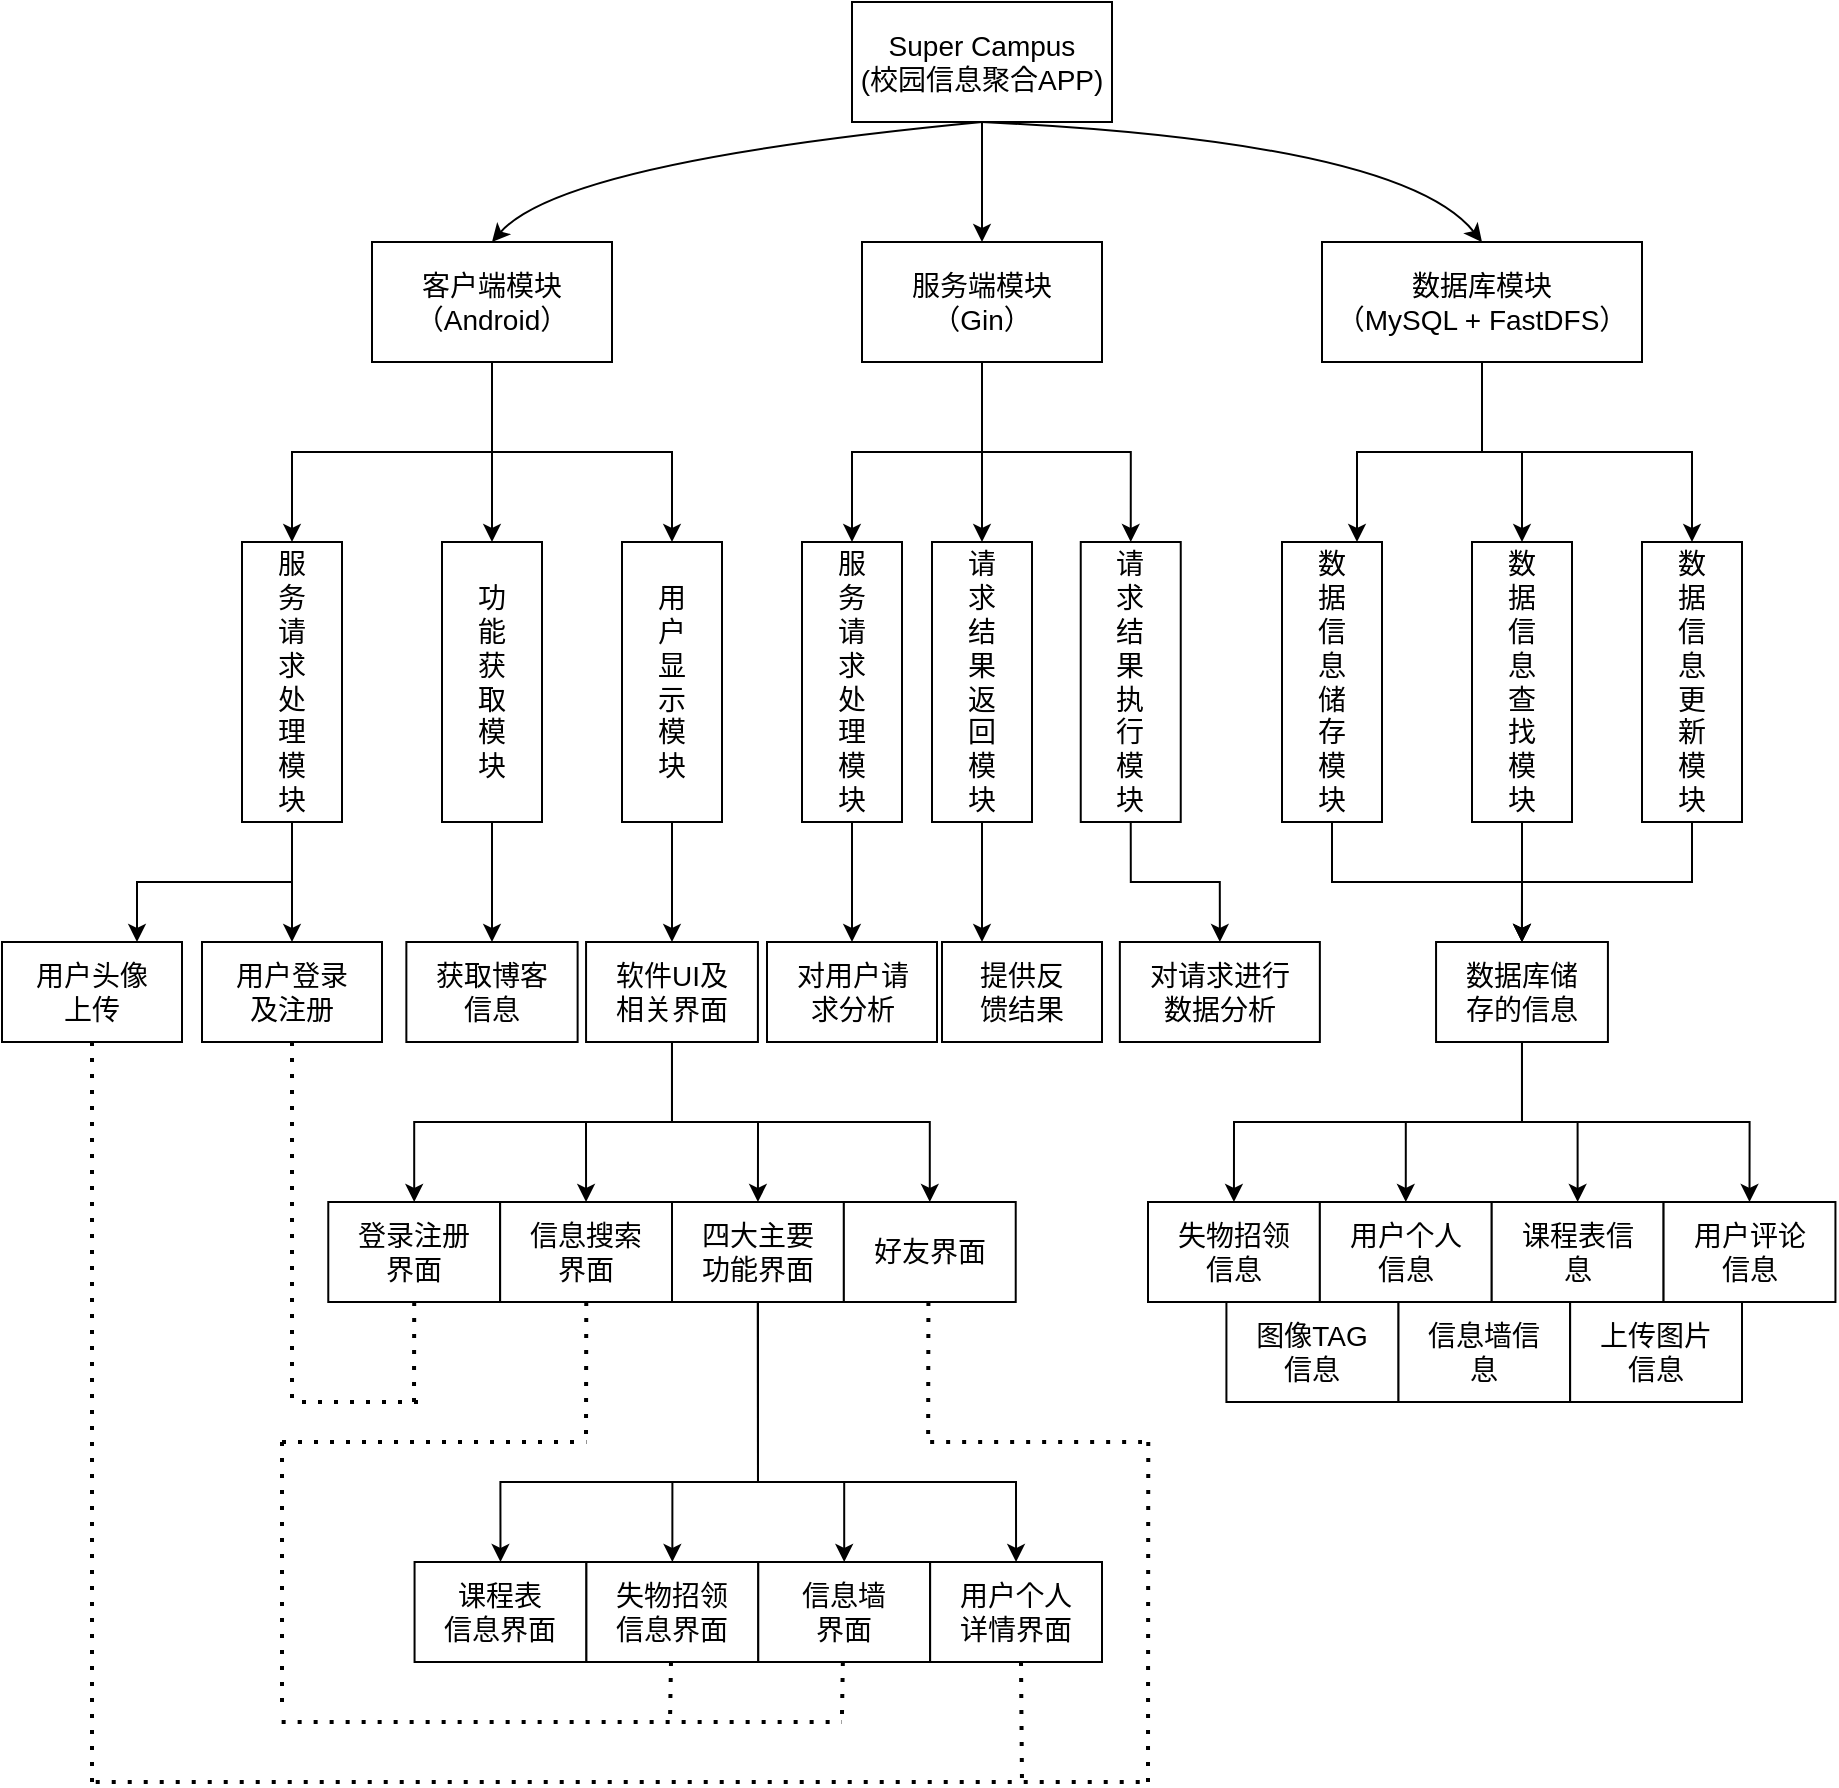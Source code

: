 <mxfile version="15.8.2" type="device"><diagram id="Rdvw2T7YXAaxlSQQ9YMQ" name="Page-1"><mxGraphModel dx="1865" dy="585" grid="1" gridSize="10" guides="1" tooltips="1" connect="1" arrows="1" fold="1" page="1" pageScale="1" pageWidth="827" pageHeight="1169" math="0" shadow="0"><root><mxCell id="0"/><mxCell id="1" parent="0"/><mxCell id="AljWCyli1POCgDik0a1h-9" value="" style="edgeStyle=orthogonalEdgeStyle;rounded=0;orthogonalLoop=1;jettySize=auto;html=1;" parent="1" source="AljWCyli1POCgDik0a1h-1" target="AljWCyli1POCgDik0a1h-8" edge="1"><mxGeometry relative="1" as="geometry"/></mxCell><mxCell id="AljWCyli1POCgDik0a1h-1" value="&lt;font style=&quot;font-size: 14px&quot;&gt;Super Campus&lt;br&gt;(校园信息聚合APP)&lt;br&gt;&lt;/font&gt;" style="rounded=0;whiteSpace=wrap;html=1;" parent="1" vertex="1"><mxGeometry x="335" y="20" width="130" height="60" as="geometry"/></mxCell><mxCell id="AljWCyli1POCgDik0a1h-3" value="" style="curved=1;endArrow=classic;html=1;exitX=0.5;exitY=1;exitDx=0;exitDy=0;entryX=0.5;entryY=0;entryDx=0;entryDy=0;" parent="1" source="AljWCyli1POCgDik0a1h-1" target="AljWCyli1POCgDik0a1h-4" edge="1"><mxGeometry width="50" height="50" relative="1" as="geometry"><mxPoint x="390" y="220" as="sourcePoint"/><mxPoint x="180" y="150" as="targetPoint"/><Array as="points"><mxPoint x="190" y="100"/></Array></mxGeometry></mxCell><mxCell id="AljWCyli1POCgDik0a1h-27" style="edgeStyle=orthogonalEdgeStyle;rounded=0;orthogonalLoop=1;jettySize=auto;html=1;exitX=0.5;exitY=1;exitDx=0;exitDy=0;entryX=0.5;entryY=0;entryDx=0;entryDy=0;fontSize=14;" parent="1" source="AljWCyli1POCgDik0a1h-4" target="AljWCyli1POCgDik0a1h-20" edge="1"><mxGeometry relative="1" as="geometry"/></mxCell><mxCell id="AljWCyli1POCgDik0a1h-28" style="edgeStyle=orthogonalEdgeStyle;rounded=0;orthogonalLoop=1;jettySize=auto;html=1;exitX=0.5;exitY=1;exitDx=0;exitDy=0;entryX=0.5;entryY=0;entryDx=0;entryDy=0;fontSize=14;" parent="1" source="AljWCyli1POCgDik0a1h-4" target="AljWCyli1POCgDik0a1h-25" edge="1"><mxGeometry relative="1" as="geometry"/></mxCell><mxCell id="AljWCyli1POCgDik0a1h-29" style="edgeStyle=orthogonalEdgeStyle;rounded=0;orthogonalLoop=1;jettySize=auto;html=1;exitX=0.5;exitY=1;exitDx=0;exitDy=0;entryX=0.5;entryY=0;entryDx=0;entryDy=0;fontSize=14;" parent="1" source="AljWCyli1POCgDik0a1h-4" target="AljWCyli1POCgDik0a1h-26" edge="1"><mxGeometry relative="1" as="geometry"/></mxCell><mxCell id="AljWCyli1POCgDik0a1h-4" value="&lt;font style=&quot;font-size: 14px&quot;&gt;客户端模块&lt;br&gt;（Android）&lt;br&gt;&lt;/font&gt;" style="rounded=0;whiteSpace=wrap;html=1;" parent="1" vertex="1"><mxGeometry x="95" y="140" width="120" height="60" as="geometry"/></mxCell><mxCell id="AljWCyli1POCgDik0a1h-50" style="edgeStyle=orthogonalEdgeStyle;rounded=0;orthogonalLoop=1;jettySize=auto;html=1;entryX=0.5;entryY=0;entryDx=0;entryDy=0;fontSize=14;exitX=0.5;exitY=1;exitDx=0;exitDy=0;" parent="1" source="AljWCyli1POCgDik0a1h-8" target="AljWCyli1POCgDik0a1h-42" edge="1"><mxGeometry relative="1" as="geometry"><mxPoint x="410" y="245" as="sourcePoint"/></mxGeometry></mxCell><mxCell id="AljWCyli1POCgDik0a1h-51" style="edgeStyle=orthogonalEdgeStyle;rounded=0;orthogonalLoop=1;jettySize=auto;html=1;exitX=0.5;exitY=1;exitDx=0;exitDy=0;entryX=0.5;entryY=0;entryDx=0;entryDy=0;fontSize=14;" parent="1" source="AljWCyli1POCgDik0a1h-8" target="AljWCyli1POCgDik0a1h-44" edge="1"><mxGeometry relative="1" as="geometry"/></mxCell><mxCell id="AljWCyli1POCgDik0a1h-52" style="edgeStyle=orthogonalEdgeStyle;rounded=0;orthogonalLoop=1;jettySize=auto;html=1;exitX=0.5;exitY=1;exitDx=0;exitDy=0;entryX=0.5;entryY=0;entryDx=0;entryDy=0;fontSize=14;" parent="1" source="AljWCyli1POCgDik0a1h-8" target="AljWCyli1POCgDik0a1h-46" edge="1"><mxGeometry relative="1" as="geometry"/></mxCell><mxCell id="AljWCyli1POCgDik0a1h-8" value="&lt;font style=&quot;font-size: 14px&quot;&gt;服务端模块&lt;br&gt;（Gin）&lt;br&gt;&lt;/font&gt;" style="rounded=0;whiteSpace=wrap;html=1;rotation=0;" parent="1" vertex="1"><mxGeometry x="340" y="140" width="120" height="60" as="geometry"/></mxCell><mxCell id="AljWCyli1POCgDik0a1h-80" style="edgeStyle=orthogonalEdgeStyle;rounded=0;orthogonalLoop=1;jettySize=auto;html=1;exitX=0.5;exitY=1;exitDx=0;exitDy=0;entryX=0.75;entryY=0;entryDx=0;entryDy=0;fontSize=14;" parent="1" source="AljWCyli1POCgDik0a1h-11" target="AljWCyli1POCgDik0a1h-76" edge="1"><mxGeometry relative="1" as="geometry"/></mxCell><mxCell id="AljWCyli1POCgDik0a1h-81" style="edgeStyle=orthogonalEdgeStyle;rounded=0;orthogonalLoop=1;jettySize=auto;html=1;exitX=0.5;exitY=1;exitDx=0;exitDy=0;entryX=0.5;entryY=0;entryDx=0;entryDy=0;fontSize=14;" parent="1" source="AljWCyli1POCgDik0a1h-11" target="AljWCyli1POCgDik0a1h-77" edge="1"><mxGeometry relative="1" as="geometry"/></mxCell><mxCell id="AljWCyli1POCgDik0a1h-82" style="edgeStyle=orthogonalEdgeStyle;rounded=0;orthogonalLoop=1;jettySize=auto;html=1;exitX=0.5;exitY=1;exitDx=0;exitDy=0;entryX=0.5;entryY=0;entryDx=0;entryDy=0;fontSize=14;" parent="1" source="AljWCyli1POCgDik0a1h-11" target="AljWCyli1POCgDik0a1h-79" edge="1"><mxGeometry relative="1" as="geometry"/></mxCell><mxCell id="AljWCyli1POCgDik0a1h-11" value="&lt;font style=&quot;font-size: 14px&quot;&gt;数据库模块&lt;br&gt;（MySQL + FastDFS）&lt;br&gt;&lt;/font&gt;" style="rounded=0;whiteSpace=wrap;html=1;" parent="1" vertex="1"><mxGeometry x="570" y="140" width="160" height="60" as="geometry"/></mxCell><mxCell id="AljWCyli1POCgDik0a1h-34" style="edgeStyle=orthogonalEdgeStyle;rounded=0;orthogonalLoop=1;jettySize=auto;html=1;entryX=0;entryY=0.25;entryDx=0;entryDy=0;fontSize=14;exitX=0.5;exitY=1;exitDx=0;exitDy=0;" parent="1" source="AljWCyli1POCgDik0a1h-20" target="AljWCyli1POCgDik0a1h-32" edge="1"><mxGeometry relative="1" as="geometry"><mxPoint x="55" y="438" as="sourcePoint"/></mxGeometry></mxCell><mxCell id="AljWCyli1POCgDik0a1h-35" style="edgeStyle=orthogonalEdgeStyle;rounded=0;orthogonalLoop=1;jettySize=auto;html=1;exitX=0.5;exitY=1;exitDx=0;exitDy=0;entryX=0;entryY=0.5;entryDx=0;entryDy=0;fontSize=14;" parent="1" source="AljWCyli1POCgDik0a1h-20" target="AljWCyli1POCgDik0a1h-33" edge="1"><mxGeometry relative="1" as="geometry"/></mxCell><mxCell id="AljWCyli1POCgDik0a1h-20" value="服务请求处理模块" style="rounded=0;whiteSpace=wrap;html=1;fontSize=14;verticalAlign=middle;spacingTop=0;spacingBottom=0;spacing=15;" parent="1" vertex="1"><mxGeometry x="30" y="290" width="50" height="140" as="geometry"/></mxCell><mxCell id="AljWCyli1POCgDik0a1h-39" style="edgeStyle=orthogonalEdgeStyle;rounded=0;orthogonalLoop=1;jettySize=auto;html=1;exitX=0.5;exitY=1;exitDx=0;exitDy=0;entryX=0;entryY=0.5;entryDx=0;entryDy=0;fontSize=14;" parent="1" source="AljWCyli1POCgDik0a1h-25" target="AljWCyli1POCgDik0a1h-38" edge="1"><mxGeometry relative="1" as="geometry"/></mxCell><mxCell id="AljWCyli1POCgDik0a1h-25" value="功能获取模块" style="rounded=0;whiteSpace=wrap;html=1;fontSize=14;verticalAlign=middle;spacingTop=0;spacingBottom=0;spacing=15;" parent="1" vertex="1"><mxGeometry x="130" y="290" width="50" height="140" as="geometry"/></mxCell><mxCell id="AljWCyli1POCgDik0a1h-37" style="edgeStyle=orthogonalEdgeStyle;rounded=0;orthogonalLoop=1;jettySize=auto;html=1;exitX=0.5;exitY=1;exitDx=0;exitDy=0;entryX=0;entryY=0.5;entryDx=0;entryDy=0;fontSize=14;" parent="1" source="AljWCyli1POCgDik0a1h-26" target="AljWCyli1POCgDik0a1h-36" edge="1"><mxGeometry relative="1" as="geometry"/></mxCell><mxCell id="AljWCyli1POCgDik0a1h-26" value="用户显示模块" style="rounded=0;whiteSpace=wrap;html=1;fontSize=14;verticalAlign=middle;spacingTop=0;spacingBottom=0;spacing=15;" parent="1" vertex="1"><mxGeometry x="220" y="290" width="50" height="140" as="geometry"/></mxCell><mxCell id="AljWCyli1POCgDik0a1h-30" value="" style="curved=1;endArrow=classic;html=1;exitX=0.5;exitY=1;exitDx=0;exitDy=0;entryX=0.5;entryY=0;entryDx=0;entryDy=0;horizontal=1;" parent="1" target="AljWCyli1POCgDik0a1h-11" edge="1" source="AljWCyli1POCgDik0a1h-1"><mxGeometry width="50" height="50" relative="1" as="geometry"><mxPoint x="405" y="90" as="sourcePoint"/><mxPoint x="160" y="140" as="targetPoint"/><Array as="points"><mxPoint x="610" y="90"/></Array></mxGeometry></mxCell><mxCell id="AljWCyli1POCgDik0a1h-32" value="用户头像上传" style="rounded=0;whiteSpace=wrap;html=1;fontSize=14;verticalAlign=middle;spacingTop=0;spacingBottom=0;spacing=15;direction=south;" parent="1" vertex="1"><mxGeometry x="-90" y="490" width="90" height="50" as="geometry"/></mxCell><mxCell id="AljWCyli1POCgDik0a1h-33" value="用户登录及注册" style="rounded=0;whiteSpace=wrap;html=1;fontSize=14;verticalAlign=middle;spacingTop=0;spacingBottom=0;spacing=15;direction=south;" parent="1" vertex="1"><mxGeometry x="10" y="490" width="90" height="50" as="geometry"/></mxCell><mxCell id="OMlubbJKHIVhJMEwJ_Ep-5" style="edgeStyle=orthogonalEdgeStyle;rounded=0;orthogonalLoop=1;jettySize=auto;html=1;exitX=1;exitY=0.5;exitDx=0;exitDy=0;entryX=0;entryY=0.5;entryDx=0;entryDy=0;" parent="1" source="AljWCyli1POCgDik0a1h-36" target="OMlubbJKHIVhJMEwJ_Ep-1" edge="1"><mxGeometry relative="1" as="geometry"/></mxCell><mxCell id="OMlubbJKHIVhJMEwJ_Ep-6" style="edgeStyle=orthogonalEdgeStyle;rounded=0;orthogonalLoop=1;jettySize=auto;html=1;exitX=1;exitY=0.5;exitDx=0;exitDy=0;entryX=0;entryY=0.5;entryDx=0;entryDy=0;" parent="1" source="AljWCyli1POCgDik0a1h-36" target="OMlubbJKHIVhJMEwJ_Ep-2" edge="1"><mxGeometry relative="1" as="geometry"/></mxCell><mxCell id="OMlubbJKHIVhJMEwJ_Ep-7" style="edgeStyle=orthogonalEdgeStyle;rounded=0;orthogonalLoop=1;jettySize=auto;html=1;exitX=1;exitY=0.5;exitDx=0;exitDy=0;entryX=0;entryY=0.5;entryDx=0;entryDy=0;" parent="1" source="AljWCyli1POCgDik0a1h-36" target="OMlubbJKHIVhJMEwJ_Ep-3" edge="1"><mxGeometry relative="1" as="geometry"/></mxCell><mxCell id="OMlubbJKHIVhJMEwJ_Ep-8" style="edgeStyle=orthogonalEdgeStyle;rounded=0;orthogonalLoop=1;jettySize=auto;html=1;exitX=1;exitY=0.5;exitDx=0;exitDy=0;entryX=0;entryY=0.5;entryDx=0;entryDy=0;" parent="1" source="AljWCyli1POCgDik0a1h-36" target="OMlubbJKHIVhJMEwJ_Ep-4" edge="1"><mxGeometry relative="1" as="geometry"/></mxCell><mxCell id="AljWCyli1POCgDik0a1h-36" value="软件UI及相关界面" style="rounded=0;whiteSpace=wrap;html=1;fontSize=14;verticalAlign=middle;spacingTop=0;spacingBottom=0;spacing=15;direction=south;" parent="1" vertex="1"><mxGeometry x="202.03" y="490" width="85.93" height="50" as="geometry"/></mxCell><mxCell id="AljWCyli1POCgDik0a1h-38" value="获取博客信息" style="rounded=0;whiteSpace=wrap;html=1;fontSize=14;verticalAlign=middle;spacingTop=0;spacingBottom=0;spacing=15;direction=south;" parent="1" vertex="1"><mxGeometry x="112.18" y="490" width="85.63" height="50" as="geometry"/></mxCell><mxCell id="hhIEqioRLkYmL_E6mRih-4" style="edgeStyle=orthogonalEdgeStyle;rounded=0;orthogonalLoop=1;jettySize=auto;html=1;exitX=0.5;exitY=1;exitDx=0;exitDy=0;entryX=1;entryY=0.5;entryDx=0;entryDy=0;" parent="1" source="AljWCyli1POCgDik0a1h-42" target="AljWCyli1POCgDik0a1h-47" edge="1"><mxGeometry relative="1" as="geometry"/></mxCell><mxCell id="AljWCyli1POCgDik0a1h-42" value="&lt;font style=&quot;font-size: 14px&quot;&gt;服务请求处理模块&lt;/font&gt;" style="rounded=0;whiteSpace=wrap;html=1;fontSize=14;verticalAlign=middle;spacingTop=0;spacingBottom=0;spacing=13;" parent="1" vertex="1"><mxGeometry x="310" y="290" width="50" height="140" as="geometry"/></mxCell><mxCell id="hhIEqioRLkYmL_E6mRih-5" style="edgeStyle=orthogonalEdgeStyle;rounded=0;orthogonalLoop=1;jettySize=auto;html=1;exitX=0.5;exitY=1;exitDx=0;exitDy=0;entryX=0;entryY=0.75;entryDx=0;entryDy=0;" parent="1" source="AljWCyli1POCgDik0a1h-44" target="hhIEqioRLkYmL_E6mRih-1" edge="1"><mxGeometry relative="1" as="geometry"/></mxCell><mxCell id="AljWCyli1POCgDik0a1h-44" value="请求结果返回模块" style="rounded=0;whiteSpace=wrap;html=1;fontSize=14;verticalAlign=middle;spacingTop=0;spacingBottom=0;spacing=15;" parent="1" vertex="1"><mxGeometry x="375" y="290" width="50" height="140" as="geometry"/></mxCell><mxCell id="hhIEqioRLkYmL_E6mRih-6" style="edgeStyle=orthogonalEdgeStyle;rounded=0;orthogonalLoop=1;jettySize=auto;html=1;exitX=0.5;exitY=1;exitDx=0;exitDy=0;entryX=0;entryY=0.5;entryDx=0;entryDy=0;" parent="1" source="AljWCyli1POCgDik0a1h-46" target="AljWCyli1POCgDik0a1h-59" edge="1"><mxGeometry relative="1" as="geometry"/></mxCell><mxCell id="AljWCyli1POCgDik0a1h-46" value="请求结果执行模块" style="rounded=0;whiteSpace=wrap;html=1;fontSize=14;verticalAlign=middle;spacingTop=0;spacingBottom=0;spacing=15;" parent="1" vertex="1"><mxGeometry x="449.37" y="290" width="50" height="140" as="geometry"/></mxCell><mxCell id="AljWCyli1POCgDik0a1h-47" value="对用户请求分析" style="rounded=0;whiteSpace=wrap;html=1;fontSize=14;verticalAlign=middle;spacingTop=0;spacingBottom=0;spacing=15;direction=north;" parent="1" vertex="1"><mxGeometry x="292.5" y="490" width="85" height="50" as="geometry"/></mxCell><mxCell id="AljWCyli1POCgDik0a1h-59" value="&lt;font style=&quot;font-size: 14px&quot;&gt;对请求进行数据分析&lt;/font&gt;" style="rounded=0;whiteSpace=wrap;html=1;fontSize=14;verticalAlign=middle;spacingTop=0;spacingBottom=0;spacing=15;direction=south;" parent="1" vertex="1"><mxGeometry x="468.93" y="490" width="100" height="50" as="geometry"/></mxCell><mxCell id="AljWCyli1POCgDik0a1h-92" style="edgeStyle=orthogonalEdgeStyle;rounded=0;orthogonalLoop=1;jettySize=auto;html=1;exitX=0.5;exitY=1;exitDx=0;exitDy=0;entryX=0;entryY=0.5;entryDx=0;entryDy=0;fontSize=14;" parent="1" source="AljWCyli1POCgDik0a1h-76" target="AljWCyli1POCgDik0a1h-90" edge="1"><mxGeometry relative="1" as="geometry"/></mxCell><mxCell id="AljWCyli1POCgDik0a1h-76" value="数据信息储存模块" style="rounded=0;whiteSpace=wrap;html=1;fontSize=14;verticalAlign=middle;spacingTop=0;spacingBottom=0;spacing=13;" parent="1" vertex="1"><mxGeometry x="550" y="290" width="50" height="140" as="geometry"/></mxCell><mxCell id="AljWCyli1POCgDik0a1h-93" value="" style="edgeStyle=orthogonalEdgeStyle;rounded=0;orthogonalLoop=1;jettySize=auto;html=1;fontSize=14;" parent="1" source="AljWCyli1POCgDik0a1h-77" target="AljWCyli1POCgDik0a1h-90" edge="1"><mxGeometry relative="1" as="geometry"/></mxCell><mxCell id="AljWCyli1POCgDik0a1h-77" value="数据信息查找模块" style="rounded=0;whiteSpace=wrap;html=1;fontSize=14;verticalAlign=middle;spacingTop=0;spacingBottom=0;spacing=15;" parent="1" vertex="1"><mxGeometry x="645" y="290" width="50" height="140" as="geometry"/></mxCell><mxCell id="AljWCyli1POCgDik0a1h-94" style="edgeStyle=orthogonalEdgeStyle;rounded=0;orthogonalLoop=1;jettySize=auto;html=1;exitX=0.5;exitY=1;exitDx=0;exitDy=0;entryX=0;entryY=0.5;entryDx=0;entryDy=0;fontSize=14;" parent="1" source="AljWCyli1POCgDik0a1h-79" target="AljWCyli1POCgDik0a1h-90" edge="1"><mxGeometry relative="1" as="geometry"/></mxCell><mxCell id="AljWCyli1POCgDik0a1h-79" value="数据信息更新模块" style="rounded=0;whiteSpace=wrap;html=1;fontSize=14;verticalAlign=middle;spacingTop=0;spacingBottom=0;spacing=15;" parent="1" vertex="1"><mxGeometry x="730.0" y="290" width="50" height="140" as="geometry"/></mxCell><mxCell id="AljWCyli1POCgDik0a1h-83" value="失物招领信息" style="rounded=0;whiteSpace=wrap;html=1;fontSize=14;verticalAlign=middle;spacingTop=0;spacingBottom=0;spacing=15;direction=south;" parent="1" vertex="1"><mxGeometry x="483.0" y="620" width="85.93" height="50" as="geometry"/></mxCell><mxCell id="AljWCyli1POCgDik0a1h-86" value="用户个人信息" style="rounded=0;whiteSpace=wrap;html=1;fontSize=14;verticalAlign=middle;spacingTop=0;spacingBottom=0;spacing=15;direction=south;" parent="1" vertex="1"><mxGeometry x="568.93" y="620" width="85.93" height="50" as="geometry"/></mxCell><mxCell id="AljWCyli1POCgDik0a1h-87" value="课程表信息" style="rounded=0;whiteSpace=wrap;html=1;fontSize=14;verticalAlign=middle;spacingTop=0;spacingBottom=0;spacing=15;direction=south;" parent="1" vertex="1"><mxGeometry x="654.86" y="620" width="85.93" height="50" as="geometry"/></mxCell><mxCell id="AljWCyli1POCgDik0a1h-95" style="edgeStyle=orthogonalEdgeStyle;rounded=0;orthogonalLoop=1;jettySize=auto;html=1;exitX=1;exitY=0.5;exitDx=0;exitDy=0;entryX=0;entryY=0.5;entryDx=0;entryDy=0;fontSize=14;" parent="1" source="AljWCyli1POCgDik0a1h-90" target="AljWCyli1POCgDik0a1h-83" edge="1"><mxGeometry relative="1" as="geometry"/></mxCell><mxCell id="AljWCyli1POCgDik0a1h-96" style="edgeStyle=orthogonalEdgeStyle;rounded=0;orthogonalLoop=1;jettySize=auto;html=1;exitX=1;exitY=0.5;exitDx=0;exitDy=0;entryX=0;entryY=0.5;entryDx=0;entryDy=0;fontSize=14;" parent="1" source="AljWCyli1POCgDik0a1h-90" target="AljWCyli1POCgDik0a1h-86" edge="1"><mxGeometry relative="1" as="geometry"/></mxCell><mxCell id="AljWCyli1POCgDik0a1h-97" style="edgeStyle=orthogonalEdgeStyle;rounded=0;orthogonalLoop=1;jettySize=auto;html=1;exitX=1;exitY=0.5;exitDx=0;exitDy=0;entryX=0;entryY=0.5;entryDx=0;entryDy=0;fontSize=14;" parent="1" source="AljWCyli1POCgDik0a1h-90" target="AljWCyli1POCgDik0a1h-87" edge="1"><mxGeometry relative="1" as="geometry"/></mxCell><mxCell id="AljWCyli1POCgDik0a1h-98" style="edgeStyle=orthogonalEdgeStyle;rounded=0;orthogonalLoop=1;jettySize=auto;html=1;exitX=1;exitY=0.5;exitDx=0;exitDy=0;entryX=0;entryY=0.5;entryDx=0;entryDy=0;fontSize=14;" parent="1" source="AljWCyli1POCgDik0a1h-90" target="AljWCyli1POCgDik0a1h-91" edge="1"><mxGeometry relative="1" as="geometry"/></mxCell><mxCell id="AljWCyli1POCgDik0a1h-90" value="数据库储存的信息" style="rounded=0;whiteSpace=wrap;html=1;fontSize=14;verticalAlign=middle;spacingTop=0;spacingBottom=0;spacing=15;direction=south;" parent="1" vertex="1"><mxGeometry x="627.03" y="490" width="85.93" height="50" as="geometry"/></mxCell><mxCell id="AljWCyli1POCgDik0a1h-91" value="用户评论信息" style="rounded=0;whiteSpace=wrap;html=1;fontSize=14;verticalAlign=middle;spacingTop=0;spacingBottom=0;spacing=15;direction=south;" parent="1" vertex="1"><mxGeometry x="740.79" y="620" width="85.93" height="50" as="geometry"/></mxCell><mxCell id="hhIEqioRLkYmL_E6mRih-1" value="提供反馈结果" style="rounded=0;whiteSpace=wrap;html=1;fontSize=14;verticalAlign=middle;spacingTop=0;spacingBottom=0;spacing=15;direction=south;" parent="1" vertex="1"><mxGeometry x="380" y="490" width="80" height="50" as="geometry"/></mxCell><mxCell id="OMlubbJKHIVhJMEwJ_Ep-1" value="登录注册界面" style="rounded=0;whiteSpace=wrap;html=1;fontSize=14;verticalAlign=middle;spacingTop=0;spacingBottom=0;spacing=15;direction=south;" parent="1" vertex="1"><mxGeometry x="73.14" y="620" width="85.93" height="50" as="geometry"/></mxCell><mxCell id="OMlubbJKHIVhJMEwJ_Ep-2" value="信息搜索界面" style="rounded=0;whiteSpace=wrap;html=1;fontSize=14;verticalAlign=middle;spacingTop=0;spacingBottom=0;spacing=15;direction=south;" parent="1" vertex="1"><mxGeometry x="159.07" y="620" width="85.93" height="50" as="geometry"/></mxCell><mxCell id="cdRrxExbixy9CJ1PV6ik-9" style="edgeStyle=orthogonalEdgeStyle;rounded=0;orthogonalLoop=1;jettySize=auto;html=1;exitX=1;exitY=0.5;exitDx=0;exitDy=0;entryX=0;entryY=0.5;entryDx=0;entryDy=0;" edge="1" parent="1" source="OMlubbJKHIVhJMEwJ_Ep-3" target="cdRrxExbixy9CJ1PV6ik-4"><mxGeometry relative="1" as="geometry"><Array as="points"><mxPoint x="288" y="760"/><mxPoint x="159" y="760"/></Array></mxGeometry></mxCell><mxCell id="cdRrxExbixy9CJ1PV6ik-11" style="edgeStyle=orthogonalEdgeStyle;rounded=0;orthogonalLoop=1;jettySize=auto;html=1;exitX=1;exitY=0.5;exitDx=0;exitDy=0;entryX=0;entryY=0.5;entryDx=0;entryDy=0;" edge="1" parent="1" source="OMlubbJKHIVhJMEwJ_Ep-3" target="cdRrxExbixy9CJ1PV6ik-6"><mxGeometry relative="1" as="geometry"><Array as="points"><mxPoint x="288" y="760"/><mxPoint x="331" y="760"/></Array></mxGeometry></mxCell><mxCell id="cdRrxExbixy9CJ1PV6ik-12" style="edgeStyle=orthogonalEdgeStyle;rounded=0;orthogonalLoop=1;jettySize=auto;html=1;exitX=1;exitY=0.5;exitDx=0;exitDy=0;entryX=0;entryY=0.5;entryDx=0;entryDy=0;" edge="1" parent="1" source="OMlubbJKHIVhJMEwJ_Ep-3" target="cdRrxExbixy9CJ1PV6ik-7"><mxGeometry relative="1" as="geometry"><Array as="points"><mxPoint x="288" y="760"/><mxPoint x="417" y="760"/></Array></mxGeometry></mxCell><mxCell id="cdRrxExbixy9CJ1PV6ik-13" style="edgeStyle=orthogonalEdgeStyle;rounded=0;orthogonalLoop=1;jettySize=auto;html=1;exitX=1;exitY=0.5;exitDx=0;exitDy=0;entryX=0;entryY=0.5;entryDx=0;entryDy=0;" edge="1" parent="1" source="OMlubbJKHIVhJMEwJ_Ep-3" target="cdRrxExbixy9CJ1PV6ik-5"><mxGeometry relative="1" as="geometry"><Array as="points"><mxPoint x="288" y="760"/><mxPoint x="245" y="760"/></Array></mxGeometry></mxCell><mxCell id="OMlubbJKHIVhJMEwJ_Ep-3" value="四大主要功能界面" style="rounded=0;whiteSpace=wrap;html=1;fontSize=14;verticalAlign=middle;spacingTop=0;spacingBottom=0;spacing=15;direction=south;" parent="1" vertex="1"><mxGeometry x="245" y="620" width="85.93" height="50" as="geometry"/></mxCell><mxCell id="OMlubbJKHIVhJMEwJ_Ep-4" value="好友界面" style="rounded=0;whiteSpace=wrap;html=1;fontSize=14;verticalAlign=middle;spacingTop=0;spacingBottom=0;spacing=15;direction=south;" parent="1" vertex="1"><mxGeometry x="330.93" y="620" width="85.93" height="50" as="geometry"/></mxCell><mxCell id="OMlubbJKHIVhJMEwJ_Ep-9" value="" style="endArrow=none;dashed=1;html=1;dashPattern=1 3;strokeWidth=2;exitX=1;exitY=0.5;exitDx=0;exitDy=0;" parent="1" source="AljWCyli1POCgDik0a1h-33" edge="1"><mxGeometry width="50" height="50" relative="1" as="geometry"><mxPoint y="770" as="sourcePoint"/><mxPoint x="55" y="720" as="targetPoint"/></mxGeometry></mxCell><mxCell id="OMlubbJKHIVhJMEwJ_Ep-10" value="" style="endArrow=none;dashed=1;html=1;dashPattern=1 3;strokeWidth=2;" parent="1" edge="1"><mxGeometry width="50" height="50" relative="1" as="geometry"><mxPoint x="60" y="720" as="sourcePoint"/><mxPoint x="120" y="720" as="targetPoint"/></mxGeometry></mxCell><mxCell id="OMlubbJKHIVhJMEwJ_Ep-11" value="" style="endArrow=none;dashed=1;html=1;dashPattern=1 3;strokeWidth=2;exitX=1;exitY=0.5;exitDx=0;exitDy=0;" parent="1" source="OMlubbJKHIVhJMEwJ_Ep-1" edge="1"><mxGeometry width="50" height="50" relative="1" as="geometry"><mxPoint x="70" y="730" as="sourcePoint"/><mxPoint x="116" y="720" as="targetPoint"/></mxGeometry></mxCell><mxCell id="OMlubbJKHIVhJMEwJ_Ep-12" value="" style="endArrow=none;dashed=1;html=1;dashPattern=1 3;strokeWidth=2;exitX=1;exitY=0.5;exitDx=0;exitDy=0;" parent="1" source="AljWCyli1POCgDik0a1h-32" edge="1"><mxGeometry width="50" height="50" relative="1" as="geometry"><mxPoint x="-45.5" y="570" as="sourcePoint"/><mxPoint x="-45" y="910" as="targetPoint"/></mxGeometry></mxCell><mxCell id="OMlubbJKHIVhJMEwJ_Ep-13" value="" style="endArrow=none;dashed=1;html=1;dashPattern=1 3;strokeWidth=2;" parent="1" edge="1"><mxGeometry width="50" height="50" relative="1" as="geometry"><mxPoint x="-43.14" y="910" as="sourcePoint"/><mxPoint x="480" y="910" as="targetPoint"/></mxGeometry></mxCell><mxCell id="OMlubbJKHIVhJMEwJ_Ep-14" value="" style="endArrow=none;dashed=1;html=1;dashPattern=1 3;strokeWidth=2;" parent="1" edge="1"><mxGeometry width="50" height="50" relative="1" as="geometry"><mxPoint x="419.5" y="850" as="sourcePoint"/><mxPoint x="420" y="910" as="targetPoint"/></mxGeometry></mxCell><mxCell id="cdRrxExbixy9CJ1PV6ik-1" value="信息墙信息" style="rounded=0;whiteSpace=wrap;html=1;fontSize=14;verticalAlign=middle;spacingTop=0;spacingBottom=0;spacing=15;direction=south;" vertex="1" parent="1"><mxGeometry x="608.14" y="670" width="85.93" height="50" as="geometry"/></mxCell><mxCell id="cdRrxExbixy9CJ1PV6ik-2" value="上传图片信息" style="rounded=0;whiteSpace=wrap;html=1;fontSize=14;verticalAlign=middle;spacingTop=0;spacingBottom=0;spacing=15;direction=south;" vertex="1" parent="1"><mxGeometry x="694.07" y="670" width="85.93" height="50" as="geometry"/></mxCell><mxCell id="cdRrxExbixy9CJ1PV6ik-3" value="图像TAG信息" style="rounded=0;whiteSpace=wrap;html=1;fontSize=14;verticalAlign=middle;spacingTop=0;spacingBottom=0;spacing=15;direction=south;" vertex="1" parent="1"><mxGeometry x="522.21" y="670" width="85.93" height="50" as="geometry"/></mxCell><mxCell id="cdRrxExbixy9CJ1PV6ik-4" value="课程表&lt;br&gt;信息界面" style="rounded=0;whiteSpace=wrap;html=1;fontSize=14;verticalAlign=middle;spacingTop=0;spacingBottom=0;spacing=15;direction=south;" vertex="1" parent="1"><mxGeometry x="116.28" y="800" width="85.93" height="50" as="geometry"/></mxCell><mxCell id="cdRrxExbixy9CJ1PV6ik-5" value="失物招领信息界面" style="rounded=0;whiteSpace=wrap;html=1;fontSize=14;verticalAlign=middle;spacingTop=0;spacingBottom=0;spacing=15;direction=south;" vertex="1" parent="1"><mxGeometry x="202.21" y="800" width="85.93" height="50" as="geometry"/></mxCell><mxCell id="cdRrxExbixy9CJ1PV6ik-6" value="信息墙&lt;br&gt;界面" style="rounded=0;whiteSpace=wrap;html=1;fontSize=14;verticalAlign=middle;spacingTop=0;spacingBottom=0;spacing=15;direction=south;" vertex="1" parent="1"><mxGeometry x="288.14" y="800" width="85.93" height="50" as="geometry"/></mxCell><mxCell id="cdRrxExbixy9CJ1PV6ik-7" value="用户个人详情界面" style="rounded=0;whiteSpace=wrap;html=1;fontSize=14;verticalAlign=middle;spacingTop=0;spacingBottom=0;spacing=15;direction=south;" vertex="1" parent="1"><mxGeometry x="374.07" y="800" width="85.93" height="50" as="geometry"/></mxCell><mxCell id="cdRrxExbixy9CJ1PV6ik-14" value="" style="endArrow=none;dashed=1;html=1;dashPattern=1 3;strokeWidth=2;exitX=1;exitY=0.5;exitDx=0;exitDy=0;" edge="1" parent="1"><mxGeometry width="50" height="50" relative="1" as="geometry"><mxPoint x="202.135" y="670" as="sourcePoint"/><mxPoint x="202" y="740" as="targetPoint"/></mxGeometry></mxCell><mxCell id="cdRrxExbixy9CJ1PV6ik-15" value="" style="endArrow=none;dashed=1;html=1;dashPattern=1 3;strokeWidth=2;" edge="1" parent="1"><mxGeometry width="50" height="50" relative="1" as="geometry"><mxPoint x="50" y="740" as="sourcePoint"/><mxPoint x="202.21" y="740" as="targetPoint"/></mxGeometry></mxCell><mxCell id="cdRrxExbixy9CJ1PV6ik-16" value="" style="endArrow=none;dashed=1;html=1;dashPattern=1 3;strokeWidth=2;exitX=1;exitY=0.5;exitDx=0;exitDy=0;" edge="1" parent="1"><mxGeometry width="50" height="50" relative="1" as="geometry"><mxPoint x="50" y="740" as="sourcePoint"/><mxPoint x="50" y="870" as="targetPoint"/></mxGeometry></mxCell><mxCell id="cdRrxExbixy9CJ1PV6ik-17" value="" style="endArrow=none;dashed=1;html=1;dashPattern=1 3;strokeWidth=2;" edge="1" parent="1"><mxGeometry width="50" height="50" relative="1" as="geometry"><mxPoint x="49.82" y="880" as="sourcePoint"/><mxPoint x="330" y="880" as="targetPoint"/></mxGeometry></mxCell><mxCell id="cdRrxExbixy9CJ1PV6ik-18" value="" style="endArrow=none;dashed=1;html=1;dashPattern=1 3;strokeWidth=2;" edge="1" parent="1"><mxGeometry width="50" height="50" relative="1" as="geometry"><mxPoint x="244.5" y="850" as="sourcePoint"/><mxPoint x="244" y="880" as="targetPoint"/></mxGeometry></mxCell><mxCell id="cdRrxExbixy9CJ1PV6ik-19" value="" style="endArrow=none;dashed=1;html=1;dashPattern=1 3;strokeWidth=2;" edge="1" parent="1"><mxGeometry width="50" height="50" relative="1" as="geometry"><mxPoint x="330.43" y="850" as="sourcePoint"/><mxPoint x="329.93" y="880" as="targetPoint"/></mxGeometry></mxCell><mxCell id="cdRrxExbixy9CJ1PV6ik-20" value="" style="endArrow=none;dashed=1;html=1;dashPattern=1 3;strokeWidth=2;exitX=1;exitY=0.5;exitDx=0;exitDy=0;" edge="1" parent="1"><mxGeometry width="50" height="50" relative="1" as="geometry"><mxPoint x="373.205" y="670" as="sourcePoint"/><mxPoint x="373.07" y="740" as="targetPoint"/></mxGeometry></mxCell><mxCell id="cdRrxExbixy9CJ1PV6ik-21" value="" style="endArrow=none;dashed=1;html=1;dashPattern=1 3;strokeWidth=2;" edge="1" parent="1"><mxGeometry width="50" height="50" relative="1" as="geometry"><mxPoint x="374.07" y="740" as="sourcePoint"/><mxPoint x="480" y="740" as="targetPoint"/></mxGeometry></mxCell><mxCell id="cdRrxExbixy9CJ1PV6ik-22" value="" style="endArrow=none;dashed=1;html=1;dashPattern=1 3;strokeWidth=2;exitX=1;exitY=0.5;exitDx=0;exitDy=0;" edge="1" parent="1"><mxGeometry width="50" height="50" relative="1" as="geometry"><mxPoint x="483.135" y="740" as="sourcePoint"/><mxPoint x="483" y="910" as="targetPoint"/></mxGeometry></mxCell></root></mxGraphModel></diagram></mxfile>